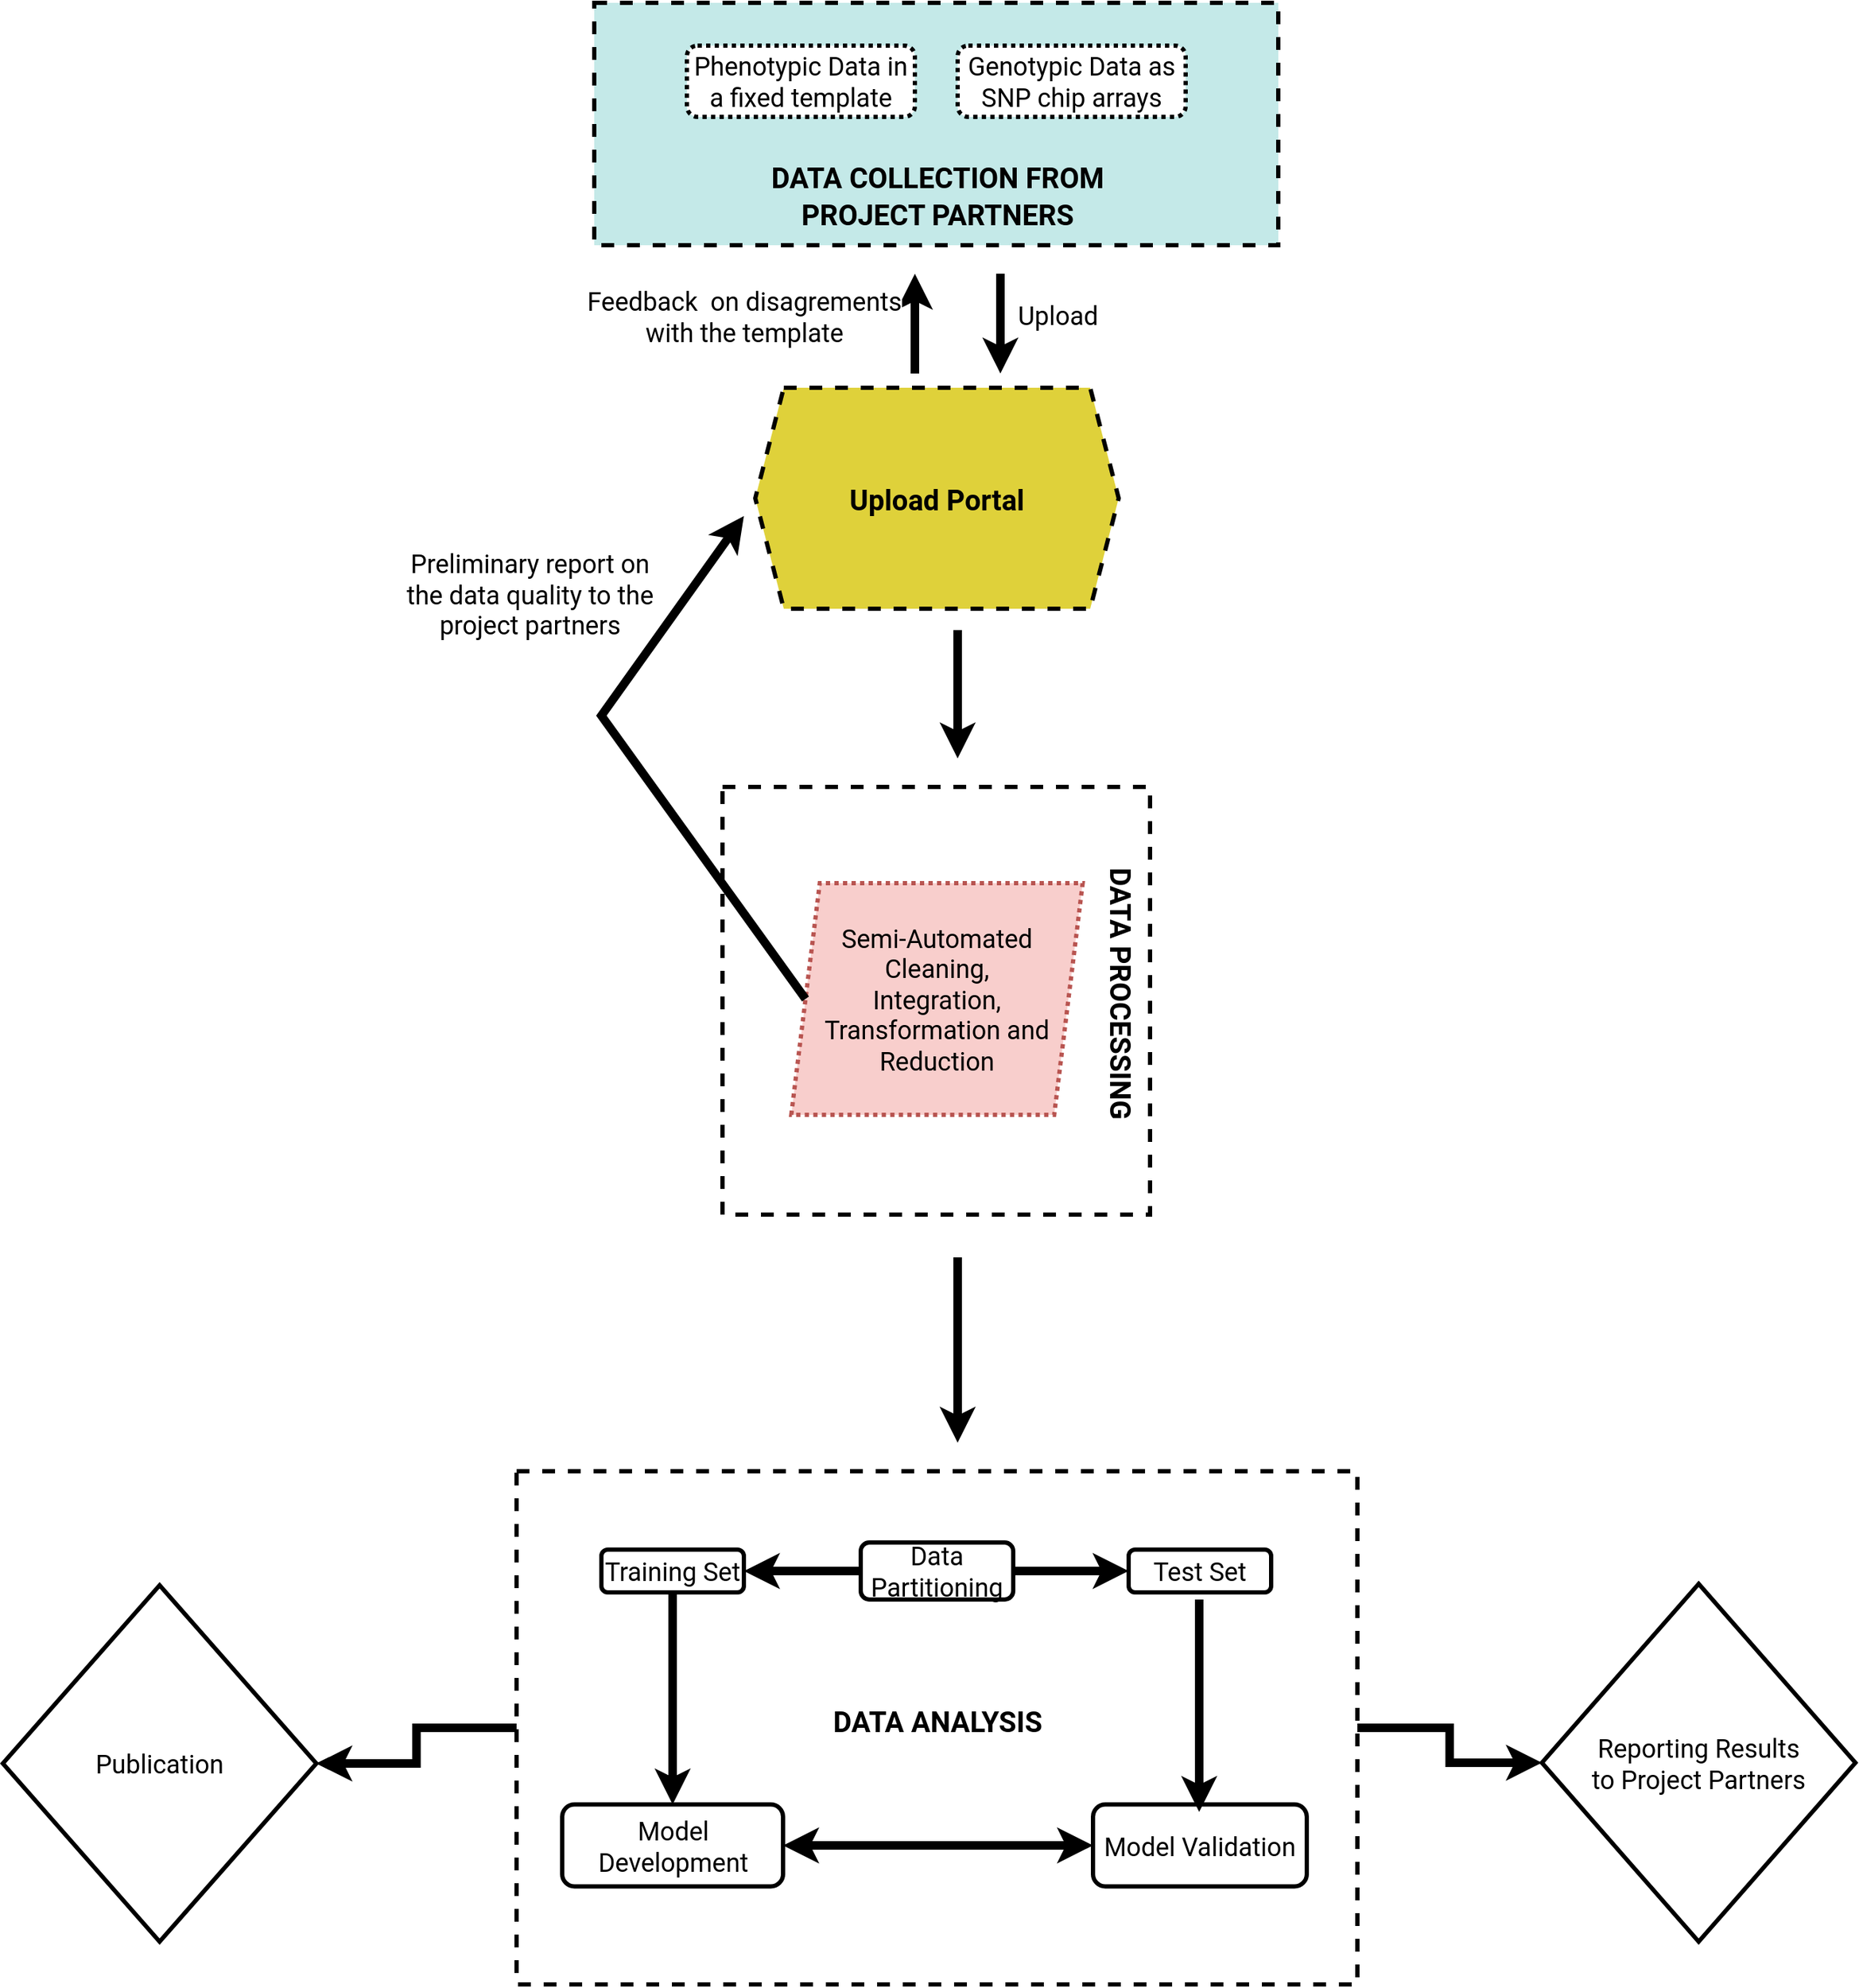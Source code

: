 <mxfile version="21.6.3" type="github">
  <diagram name="Page-1" id="5ZvDu0B-BvRj65fo0EQc">
    <mxGraphModel dx="1434" dy="790" grid="1" gridSize="10" guides="1" tooltips="1" connect="1" arrows="1" fold="1" page="1" pageScale="1" pageWidth="1850" pageHeight="900" math="0" shadow="0">
      <root>
        <mxCell id="0" />
        <mxCell id="1" parent="0" />
        <mxCell id="beYOVeJ275iZk2N2ftyy-1" value="" style="edgeStyle=orthogonalEdgeStyle;rounded=0;orthogonalLoop=1;jettySize=auto;html=1;" edge="1" parent="1" source="oFZK95akWB134CkeK_YD-35" target="oFZK95akWB134CkeK_YD-36">
          <mxGeometry relative="1" as="geometry" />
        </mxCell>
        <mxCell id="beYOVeJ275iZk2N2ftyy-2" value="" style="edgeStyle=orthogonalEdgeStyle;rounded=0;orthogonalLoop=1;jettySize=auto;html=1;strokeWidth=6;" edge="1" parent="1" source="oFZK95akWB134CkeK_YD-35" target="oFZK95akWB134CkeK_YD-36">
          <mxGeometry relative="1" as="geometry" />
        </mxCell>
        <mxCell id="beYOVeJ275iZk2N2ftyy-3" value="" style="edgeStyle=orthogonalEdgeStyle;rounded=0;orthogonalLoop=1;jettySize=auto;html=1;strokeWidth=6;" edge="1" parent="1" source="oFZK95akWB134CkeK_YD-35" target="oFZK95akWB134CkeK_YD-37">
          <mxGeometry relative="1" as="geometry" />
        </mxCell>
        <mxCell id="oFZK95akWB134CkeK_YD-35" value="" style="rounded=0;whiteSpace=wrap;html=1;dashed=1;strokeWidth=3;" parent="1" vertex="1">
          <mxGeometry x="630.5" y="1210" width="590" height="360" as="geometry" />
        </mxCell>
        <mxCell id="oFZK95akWB134CkeK_YD-6" value="" style="rounded=0;whiteSpace=wrap;html=1;fillColor=#c4e9e8;dashed=1;strokeWidth=3;" parent="1" vertex="1">
          <mxGeometry x="685" y="180" width="480" height="170" as="geometry" />
        </mxCell>
        <mxCell id="oFZK95akWB134CkeK_YD-2" value="&lt;b&gt;&lt;font data-font-src=&quot;https://fonts.google.com/specimen/Roboto&quot; face=&quot;Roboto&quot; style=&quot;font-size: 20px;&quot;&gt;Upload Portal&lt;/font&gt;&lt;/b&gt;" style="shape=hexagon;perimeter=hexagonPerimeter2;whiteSpace=wrap;html=1;fixedSize=1;dashed=1;strokeWidth=3;fillColor=#dfd13a;" parent="1" vertex="1">
          <mxGeometry x="798" y="450" width="255" height="155" as="geometry" />
        </mxCell>
        <mxCell id="oFZK95akWB134CkeK_YD-3" value="&lt;font style=&quot;font-size: 18px;&quot; data-font-src=&quot;https://fonts.google.com/specimen/Roboto&quot; face=&quot;Roboto&quot;&gt;Phenotypic Data in a fixed template&lt;/font&gt;" style="rounded=1;whiteSpace=wrap;html=1;dashed=1;dashPattern=1 1;strokeWidth=3;" parent="1" vertex="1">
          <mxGeometry x="750" y="210" width="160" height="50" as="geometry" />
        </mxCell>
        <mxCell id="oFZK95akWB134CkeK_YD-4" value="&lt;font style=&quot;font-size: 18px;&quot; data-font-src=&quot;https://fonts.google.com/specimen/Roboto&quot; face=&quot;Roboto&quot;&gt;Genotypic Data as SNP chip arrays&lt;/font&gt;" style="rounded=1;whiteSpace=wrap;html=1;dashed=1;dashPattern=1 1;strokeWidth=3;" parent="1" vertex="1">
          <mxGeometry x="940" y="210" width="160" height="50" as="geometry" />
        </mxCell>
        <mxCell id="oFZK95akWB134CkeK_YD-7" value="&lt;font data-font-src=&quot;https://fonts.google.com/specimen/Roboto&quot; face=&quot;Roboto&quot; style=&quot;font-size: 20px;&quot;&gt;DATA COLLECTION FROM PROJECT PARTNERS&lt;/font&gt;" style="text;html=1;strokeColor=none;fillColor=none;align=center;verticalAlign=middle;whiteSpace=wrap;rounded=0;rotation=0;fontSize=21;fontStyle=1" parent="1" vertex="1">
          <mxGeometry x="765.5" y="300" width="320" height="30" as="geometry" />
        </mxCell>
        <mxCell id="oFZK95akWB134CkeK_YD-9" value="" style="endArrow=classic;html=1;rounded=0;strokeWidth=6;" parent="1" edge="1">
          <mxGeometry relative="1" as="geometry">
            <mxPoint x="970" y="370" as="sourcePoint" />
            <mxPoint x="970" y="440" as="targetPoint" />
          </mxGeometry>
        </mxCell>
        <mxCell id="oFZK95akWB134CkeK_YD-11" value="&lt;font style=&quot;font-size: 18px;&quot; data-font-src=&quot;https://fonts.google.com/specimen/Roboto&quot; face=&quot;Roboto&quot;&gt;Upload&lt;/font&gt;" style="edgeLabel;html=1;align=center;verticalAlign=middle;resizable=0;points=[];" parent="oFZK95akWB134CkeK_YD-9" vertex="1" connectable="0">
          <mxGeometry x="-0.06" y="-1" relative="1" as="geometry">
            <mxPoint x="41" y="-4" as="offset" />
          </mxGeometry>
        </mxCell>
        <mxCell id="oFZK95akWB134CkeK_YD-12" value="" style="endArrow=classic;html=1;rounded=0;entryX=0.375;entryY=1;entryDx=0;entryDy=0;fontSize=16;strokeWidth=6;" parent="1" edge="1">
          <mxGeometry relative="1" as="geometry">
            <mxPoint x="910" y="440" as="sourcePoint" />
            <mxPoint x="910" y="370" as="targetPoint" />
          </mxGeometry>
        </mxCell>
        <mxCell id="oFZK95akWB134CkeK_YD-14" value="&lt;font style=&quot;font-size: 18px;&quot; data-font-src=&quot;https://fonts.google.com/specimen/Roboto&quot; face=&quot;Roboto&quot;&gt;Feedback&amp;nbsp; on disagrements &lt;br&gt;with the template&lt;/font&gt;" style="edgeLabel;html=1;align=center;verticalAlign=middle;resizable=0;points=[];" parent="oFZK95akWB134CkeK_YD-12" vertex="1" connectable="0">
          <mxGeometry x="-0.06" y="-1" relative="1" as="geometry">
            <mxPoint x="-121" y="-7" as="offset" />
          </mxGeometry>
        </mxCell>
        <mxCell id="oFZK95akWB134CkeK_YD-21" value="" style="whiteSpace=wrap;html=1;aspect=fixed;dashed=1;strokeWidth=3;" parent="1" vertex="1">
          <mxGeometry x="775" y="730" width="300" height="300" as="geometry" />
        </mxCell>
        <mxCell id="oFZK95akWB134CkeK_YD-22" value="&lt;font style=&quot;font-size: 18px;&quot; data-font-src=&quot;https://fonts.google.com/specimen/Roboto&quot; face=&quot;Roboto&quot;&gt;Semi-Automated&lt;br&gt;Cleaning,&lt;br&gt;Integration,&lt;br style=&quot;border-color: var(--border-color);&quot;&gt;Transformation and&lt;br style=&quot;border-color: var(--border-color);&quot;&gt;Reduction&lt;br&gt;&lt;/font&gt;" style="shape=parallelogram;perimeter=parallelogramPerimeter;whiteSpace=wrap;html=1;fixedSize=1;dashed=1;dashPattern=1 1;strokeWidth=3;fillColor=#f8cecc;strokeColor=#b85450;" parent="1" vertex="1">
          <mxGeometry x="823.25" y="797.5" width="204.5" height="162.5" as="geometry" />
        </mxCell>
        <mxCell id="oFZK95akWB134CkeK_YD-25" value="&lt;font data-font-src=&quot;https://fonts.google.com/specimen/Roboto&quot; face=&quot;Roboto&quot; style=&quot;font-size: 20px;&quot;&gt;&lt;b style=&quot;&quot;&gt;DATA PROCESSING&lt;/b&gt;&lt;/font&gt;" style="text;html=1;strokeColor=none;fillColor=none;align=center;verticalAlign=middle;whiteSpace=wrap;rounded=0;rotation=90;" parent="1" vertex="1">
          <mxGeometry x="940" y="860" width="230" height="30" as="geometry" />
        </mxCell>
        <mxCell id="oFZK95akWB134CkeK_YD-26" value="" style="endArrow=classic;html=1;rounded=0;exitX=0;exitY=0.5;exitDx=0;exitDy=0;strokeWidth=6;" parent="1" source="oFZK95akWB134CkeK_YD-22" edge="1">
          <mxGeometry width="50" height="50" relative="1" as="geometry">
            <mxPoint x="300" y="550" as="sourcePoint" />
            <mxPoint x="790" y="540" as="targetPoint" />
            <Array as="points">
              <mxPoint x="690" y="680" />
            </Array>
          </mxGeometry>
        </mxCell>
        <mxCell id="oFZK95akWB134CkeK_YD-27" value="" style="endArrow=classic;html=1;rounded=0;strokeWidth=6;" parent="1" edge="1">
          <mxGeometry width="50" height="50" relative="1" as="geometry">
            <mxPoint x="940" y="620" as="sourcePoint" />
            <mxPoint x="940" y="710" as="targetPoint" />
          </mxGeometry>
        </mxCell>
        <mxCell id="oFZK95akWB134CkeK_YD-28" value="&lt;font style=&quot;font-size: 18px;&quot; data-font-src=&quot;https://fonts.google.com/specimen/Roboto&quot; face=&quot;Roboto&quot;&gt;Preliminary report on the data quality to the project partners&lt;/font&gt;" style="text;html=1;strokeColor=none;fillColor=none;align=center;verticalAlign=middle;whiteSpace=wrap;rounded=0;" parent="1" vertex="1">
          <mxGeometry x="550" y="585" width="180" height="20" as="geometry" />
        </mxCell>
        <mxCell id="beYOVeJ275iZk2N2ftyy-7" value="" style="edgeStyle=orthogonalEdgeStyle;rounded=0;orthogonalLoop=1;jettySize=auto;html=1;strokeWidth=6;" edge="1" parent="1" source="oFZK95akWB134CkeK_YD-29" target="oFZK95akWB134CkeK_YD-32">
          <mxGeometry relative="1" as="geometry" />
        </mxCell>
        <mxCell id="beYOVeJ275iZk2N2ftyy-8" value="" style="edgeStyle=orthogonalEdgeStyle;rounded=0;orthogonalLoop=1;jettySize=auto;html=1;strokeWidth=6;" edge="1" parent="1" source="oFZK95akWB134CkeK_YD-29" target="oFZK95akWB134CkeK_YD-31">
          <mxGeometry relative="1" as="geometry" />
        </mxCell>
        <mxCell id="oFZK95akWB134CkeK_YD-29" value="&lt;font style=&quot;font-size: 18px;&quot; data-font-src=&quot;https://fonts.google.com/specimen/Roboto&quot; face=&quot;Roboto&quot;&gt;Data Partitioning&lt;/font&gt;" style="rounded=1;whiteSpace=wrap;html=1;strokeWidth=3;" parent="1" vertex="1">
          <mxGeometry x="872" y="1260" width="107" height="40" as="geometry" />
        </mxCell>
        <mxCell id="oFZK95akWB134CkeK_YD-32" value="&lt;font style=&quot;font-size: 18px;&quot; data-font-src=&quot;https://fonts.google.com/specimen/Roboto&quot; face=&quot;Roboto&quot;&gt;Test Set&lt;/font&gt;" style="rounded=1;whiteSpace=wrap;html=1;strokeWidth=3;" parent="1" vertex="1">
          <mxGeometry x="1060" y="1265" width="100" height="30" as="geometry" />
        </mxCell>
        <mxCell id="oFZK95akWB134CkeK_YD-33" value="&lt;font style=&quot;font-size: 18px;&quot; data-font-src=&quot;https://fonts.google.com/specimen/Roboto&quot; face=&quot;Roboto&quot;&gt;Model Development&lt;/font&gt;" style="rounded=1;whiteSpace=wrap;html=1;strokeWidth=3;" parent="1" vertex="1">
          <mxGeometry x="662.5" y="1443.75" width="155" height="57.5" as="geometry" />
        </mxCell>
        <mxCell id="oFZK95akWB134CkeK_YD-34" value="&lt;font style=&quot;font-size: 18px;&quot; data-font-src=&quot;https://fonts.google.com/specimen/Roboto&quot; face=&quot;Roboto&quot;&gt;Model Validation&lt;/font&gt;" style="rounded=1;whiteSpace=wrap;html=1;strokeWidth=3;" parent="1" vertex="1">
          <mxGeometry x="1035" y="1443.75" width="150" height="57.5" as="geometry" />
        </mxCell>
        <mxCell id="oFZK95akWB134CkeK_YD-36" value="&lt;font style=&quot;font-size: 18px;&quot; data-font-src=&quot;https://fonts.google.com/specimen/Roboto&quot; face=&quot;Roboto&quot;&gt;Publication&lt;/font&gt;" style="rhombus;whiteSpace=wrap;html=1;strokeWidth=3;" parent="1" vertex="1">
          <mxGeometry x="270" y="1290" width="220" height="250" as="geometry" />
        </mxCell>
        <mxCell id="oFZK95akWB134CkeK_YD-37" value="&lt;font style=&quot;font-size: 18px;&quot; data-font-src=&quot;https://fonts.google.com/specimen/Roboto&quot; face=&quot;Roboto&quot;&gt;Reporting Results &lt;br&gt;to Project Partners&lt;/font&gt;" style="rhombus;whiteSpace=wrap;html=1;strokeWidth=3;" parent="1" vertex="1">
          <mxGeometry x="1350" y="1289" width="220" height="251" as="geometry" />
        </mxCell>
        <mxCell id="oFZK95akWB134CkeK_YD-49" value="" style="endArrow=classic;html=1;rounded=0;strokeWidth=6;" parent="1" edge="1">
          <mxGeometry width="50" height="50" relative="1" as="geometry">
            <mxPoint x="940" y="1060" as="sourcePoint" />
            <mxPoint x="940" y="1190" as="targetPoint" />
            <Array as="points">
              <mxPoint x="940" y="1070" />
            </Array>
          </mxGeometry>
        </mxCell>
        <mxCell id="R-aJPsxZ6_3DjVfokjPK-3" value="&lt;font data-font-src=&quot;https://fonts.google.com/specimen/Roboto&quot; face=&quot;Roboto&quot; style=&quot;font-size: 20px;&quot;&gt;&lt;b style=&quot;&quot;&gt;DATA ANALYSIS&lt;/b&gt;&lt;/font&gt;" style="text;html=1;strokeColor=none;fillColor=none;align=center;verticalAlign=middle;whiteSpace=wrap;rounded=0;" parent="1" vertex="1">
          <mxGeometry x="840.5" y="1370" width="170" height="30" as="geometry" />
        </mxCell>
        <mxCell id="oFZK95akWB134CkeK_YD-31" value="&lt;font style=&quot;font-size: 18px;&quot; data-font-src=&quot;https://fonts.google.com/specimen/Roboto&quot; face=&quot;Roboto&quot;&gt;Training Set&lt;/font&gt;" style="rounded=1;whiteSpace=wrap;html=1;strokeWidth=3;" parent="1" vertex="1">
          <mxGeometry x="690" y="1265" width="100" height="30" as="geometry" />
        </mxCell>
        <mxCell id="beYOVeJ275iZk2N2ftyy-11" value="" style="endArrow=classic;html=1;rounded=0;entryX=0.5;entryY=0;entryDx=0;entryDy=0;exitX=0.5;exitY=1;exitDx=0;exitDy=0;strokeWidth=6;" edge="1" parent="1" source="oFZK95akWB134CkeK_YD-31" target="oFZK95akWB134CkeK_YD-33">
          <mxGeometry width="50" height="50" relative="1" as="geometry">
            <mxPoint x="690" y="1375" as="sourcePoint" />
            <mxPoint x="740" y="1325" as="targetPoint" />
          </mxGeometry>
        </mxCell>
        <mxCell id="beYOVeJ275iZk2N2ftyy-12" value="" style="endArrow=classic;html=1;rounded=0;entryX=0.5;entryY=0;entryDx=0;entryDy=0;exitX=0.5;exitY=1;exitDx=0;exitDy=0;strokeWidth=6;" edge="1" parent="1">
          <mxGeometry width="50" height="50" relative="1" as="geometry">
            <mxPoint x="1109.5" y="1300" as="sourcePoint" />
            <mxPoint x="1109.5" y="1449" as="targetPoint" />
          </mxGeometry>
        </mxCell>
        <mxCell id="beYOVeJ275iZk2N2ftyy-13" value="" style="endArrow=classic;startArrow=classic;html=1;rounded=0;entryX=0;entryY=0.5;entryDx=0;entryDy=0;exitX=1;exitY=0.5;exitDx=0;exitDy=0;strokeWidth=6;" edge="1" parent="1" source="oFZK95akWB134CkeK_YD-33" target="oFZK95akWB134CkeK_YD-34">
          <mxGeometry width="50" height="50" relative="1" as="geometry">
            <mxPoint x="900" y="1480" as="sourcePoint" />
            <mxPoint x="950" y="1430" as="targetPoint" />
          </mxGeometry>
        </mxCell>
      </root>
    </mxGraphModel>
  </diagram>
</mxfile>
